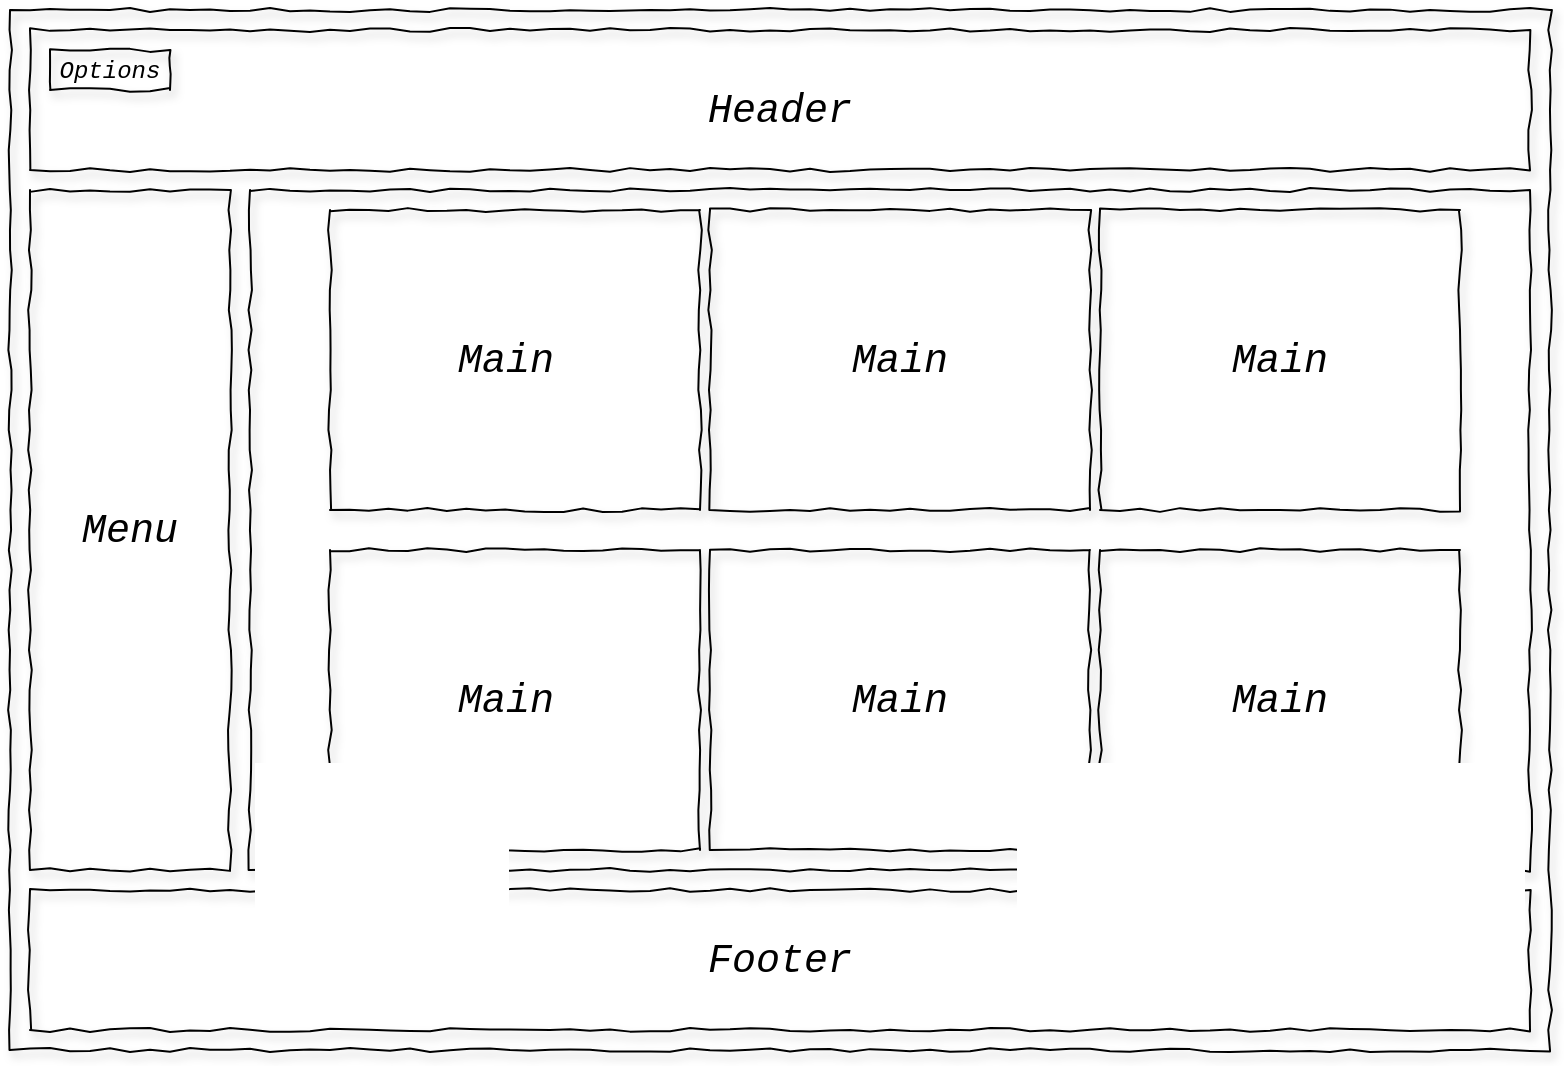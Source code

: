 <mxfile version="12.9.9" type="device"><diagram id="K6LeDAYnnpz5OCPHQst-" name="Page-1"><mxGraphModel dx="905" dy="672" grid="1" gridSize="10" guides="1" tooltips="1" connect="1" arrows="1" fold="1" page="1" pageScale="1" pageWidth="850" pageHeight="1100" math="0" shadow="0"><root><mxCell id="0"/><mxCell id="1" parent="0"/><mxCell id="WH_H_v0bLkqjJL6UtJ0F-1" value="" style="rounded=0;whiteSpace=wrap;html=1;shadow=1;comic=1;fillColor=none;gradientColor=#ffffff;gradientDirection=north;" parent="1" vertex="1"><mxGeometry x="40" y="200" width="770" height="520" as="geometry"/></mxCell><mxCell id="WH_H_v0bLkqjJL6UtJ0F-2" value="" style="rounded=0;whiteSpace=wrap;html=1;shadow=1;comic=1;fillColor=none;gradientColor=#ffffff;gradientDirection=north;" parent="1" vertex="1"><mxGeometry x="50" y="210" width="750" height="70" as="geometry"/></mxCell><mxCell id="WH_H_v0bLkqjJL6UtJ0F-3" value="" style="rounded=0;whiteSpace=wrap;html=1;shadow=1;comic=1;fillColor=none;gradientColor=#ffffff;gradientDirection=north;" parent="1" vertex="1"><mxGeometry x="50" y="640" width="750" height="70" as="geometry"/></mxCell><mxCell id="WH_H_v0bLkqjJL6UtJ0F-4" value="" style="rounded=0;whiteSpace=wrap;html=1;shadow=1;comic=1;fillColor=none;gradientColor=#ffffff;gradientDirection=north;" parent="1" vertex="1"><mxGeometry x="50" y="290" width="100" height="340" as="geometry"/></mxCell><mxCell id="WH_H_v0bLkqjJL6UtJ0F-5" value="" style="rounded=0;whiteSpace=wrap;html=1;shadow=1;comic=1;fillColor=none;gradientColor=#ffffff;gradientDirection=north;" parent="1" vertex="1"><mxGeometry x="160" y="290" width="640" height="340" as="geometry"/></mxCell><mxCell id="WH_H_v0bLkqjJL6UtJ0F-6" value="&lt;font style=&quot;font-size: 20px&quot;&gt;&lt;i&gt;Header&lt;/i&gt;&lt;/font&gt;" style="text;html=1;strokeColor=none;fillColor=none;align=center;verticalAlign=middle;whiteSpace=wrap;rounded=0;shadow=1;comic=1;labelBorderColor=none;labelBackgroundColor=none;fontFamily=Courier New;fontStyle=0" parent="1" vertex="1"><mxGeometry x="405" y="240" width="40" height="20" as="geometry"/></mxCell><mxCell id="WH_H_v0bLkqjJL6UtJ0F-7" value="&lt;font style=&quot;font-size: 20px&quot;&gt;&lt;i&gt;Footer&lt;/i&gt;&lt;/font&gt;" style="text;html=1;strokeColor=none;fillColor=none;align=center;verticalAlign=middle;whiteSpace=wrap;rounded=0;shadow=1;comic=1;labelBorderColor=none;labelBackgroundColor=none;fontFamily=Courier New;fontStyle=0" parent="1" vertex="1"><mxGeometry x="405" y="665" width="40" height="20" as="geometry"/></mxCell><mxCell id="WH_H_v0bLkqjJL6UtJ0F-9" value="&lt;font style=&quot;font-size: 20px&quot;&gt;&lt;i&gt;Menu&lt;/i&gt;&lt;/font&gt;" style="text;html=1;strokeColor=none;fillColor=none;align=center;verticalAlign=middle;whiteSpace=wrap;rounded=0;shadow=1;comic=1;labelBorderColor=none;labelBackgroundColor=none;fontFamily=Courier New;fontStyle=0" parent="1" vertex="1"><mxGeometry x="80" y="450" width="40" height="20" as="geometry"/></mxCell><mxCell id="WH_H_v0bLkqjJL6UtJ0F-10" value="&lt;font face=&quot;Courier New&quot;&gt;&lt;i&gt;Options&lt;/i&gt;&lt;/font&gt;" style="rounded=0;whiteSpace=wrap;html=1;shadow=1;comic=1;fillColor=none;gradientColor=#ffffff;gradientDirection=north;" parent="1" vertex="1"><mxGeometry x="60" y="220" width="60" height="20" as="geometry"/></mxCell><mxCell id="WH_H_v0bLkqjJL6UtJ0F-27" value="" style="rounded=0;whiteSpace=wrap;html=1;shadow=1;comic=1;fillColor=none;gradientColor=#ffffff;gradientDirection=north;" parent="1" vertex="1"><mxGeometry x="200" y="300" width="185" height="150" as="geometry"/></mxCell><mxCell id="WH_H_v0bLkqjJL6UtJ0F-29" value="&lt;font style=&quot;font-size: 20px&quot;&gt;&lt;i&gt;Main&lt;/i&gt;&lt;/font&gt;" style="text;html=1;strokeColor=none;fillColor=none;align=center;verticalAlign=middle;whiteSpace=wrap;rounded=0;shadow=1;comic=1;labelBorderColor=none;labelBackgroundColor=none;fontFamily=Courier New;fontStyle=0" parent="1" vertex="1"><mxGeometry x="267.5" y="365" width="40" height="20" as="geometry"/></mxCell><mxCell id="yZ0tInHu7v7dRG-oQWCz-1" value="" style="rounded=0;whiteSpace=wrap;html=1;shadow=1;comic=1;fillColor=none;gradientColor=#ffffff;gradientDirection=north;" vertex="1" parent="1"><mxGeometry x="585" y="300" width="180" height="150" as="geometry"/></mxCell><mxCell id="yZ0tInHu7v7dRG-oQWCz-2" value="" style="rounded=0;whiteSpace=wrap;html=1;shadow=1;comic=1;fillColor=none;gradientColor=#ffffff;gradientDirection=north;" vertex="1" parent="1"><mxGeometry x="390" y="300" width="190" height="150" as="geometry"/></mxCell><mxCell id="yZ0tInHu7v7dRG-oQWCz-3" value="&lt;font style=&quot;font-size: 20px&quot;&gt;&lt;i&gt;Main&lt;/i&gt;&lt;/font&gt;" style="text;html=1;strokeColor=none;fillColor=none;align=center;verticalAlign=middle;whiteSpace=wrap;rounded=0;shadow=1;comic=1;labelBorderColor=none;labelBackgroundColor=none;fontFamily=Courier New;fontStyle=0" vertex="1" parent="1"><mxGeometry x="465" y="365" width="40" height="20" as="geometry"/></mxCell><mxCell id="yZ0tInHu7v7dRG-oQWCz-5" value="&lt;font style=&quot;font-size: 20px&quot;&gt;&lt;i&gt;Main&lt;/i&gt;&lt;/font&gt;" style="text;html=1;strokeColor=none;fillColor=none;align=center;verticalAlign=middle;whiteSpace=wrap;rounded=0;shadow=1;comic=1;labelBorderColor=none;labelBackgroundColor=none;fontFamily=Courier New;fontStyle=0" vertex="1" parent="1"><mxGeometry x="655" y="365" width="40" height="20" as="geometry"/></mxCell><mxCell id="yZ0tInHu7v7dRG-oQWCz-6" value="" style="rounded=0;whiteSpace=wrap;html=1;shadow=1;comic=1;fillColor=none;gradientColor=#ffffff;gradientDirection=north;" vertex="1" parent="1"><mxGeometry x="200" y="470" width="185" height="150" as="geometry"/></mxCell><mxCell id="yZ0tInHu7v7dRG-oQWCz-7" value="&lt;font style=&quot;font-size: 20px&quot;&gt;&lt;i&gt;Main&lt;/i&gt;&lt;/font&gt;" style="text;html=1;strokeColor=none;fillColor=none;align=center;verticalAlign=middle;whiteSpace=wrap;rounded=0;shadow=1;comic=1;labelBorderColor=none;labelBackgroundColor=none;fontFamily=Courier New;fontStyle=0" vertex="1" parent="1"><mxGeometry x="267.5" y="535" width="40" height="20" as="geometry"/></mxCell><mxCell id="yZ0tInHu7v7dRG-oQWCz-8" value="" style="rounded=0;whiteSpace=wrap;html=1;shadow=1;comic=1;fillColor=none;gradientColor=#ffffff;gradientDirection=north;" vertex="1" parent="1"><mxGeometry x="585" y="470" width="180" height="150" as="geometry"/></mxCell><mxCell id="yZ0tInHu7v7dRG-oQWCz-9" value="" style="rounded=0;whiteSpace=wrap;html=1;shadow=1;comic=1;fillColor=none;gradientColor=#ffffff;gradientDirection=north;" vertex="1" parent="1"><mxGeometry x="390" y="470" width="190" height="150" as="geometry"/></mxCell><mxCell id="yZ0tInHu7v7dRG-oQWCz-10" value="&lt;font style=&quot;font-size: 20px&quot;&gt;&lt;i&gt;Main&lt;/i&gt;&lt;/font&gt;" style="text;html=1;strokeColor=none;fillColor=none;align=center;verticalAlign=middle;whiteSpace=wrap;rounded=0;shadow=1;comic=1;labelBorderColor=none;labelBackgroundColor=none;fontFamily=Courier New;fontStyle=0" vertex="1" parent="1"><mxGeometry x="465" y="535" width="40" height="20" as="geometry"/></mxCell><mxCell id="yZ0tInHu7v7dRG-oQWCz-11" value="&lt;font style=&quot;font-size: 20px&quot;&gt;&lt;i&gt;Main&lt;/i&gt;&lt;/font&gt;" style="text;html=1;strokeColor=none;fillColor=none;align=center;verticalAlign=middle;whiteSpace=wrap;rounded=0;shadow=1;comic=1;labelBorderColor=none;labelBackgroundColor=none;fontFamily=Courier New;fontStyle=0" vertex="1" parent="1"><mxGeometry x="655" y="535" width="40" height="20" as="geometry"/></mxCell></root></mxGraphModel></diagram></mxfile>